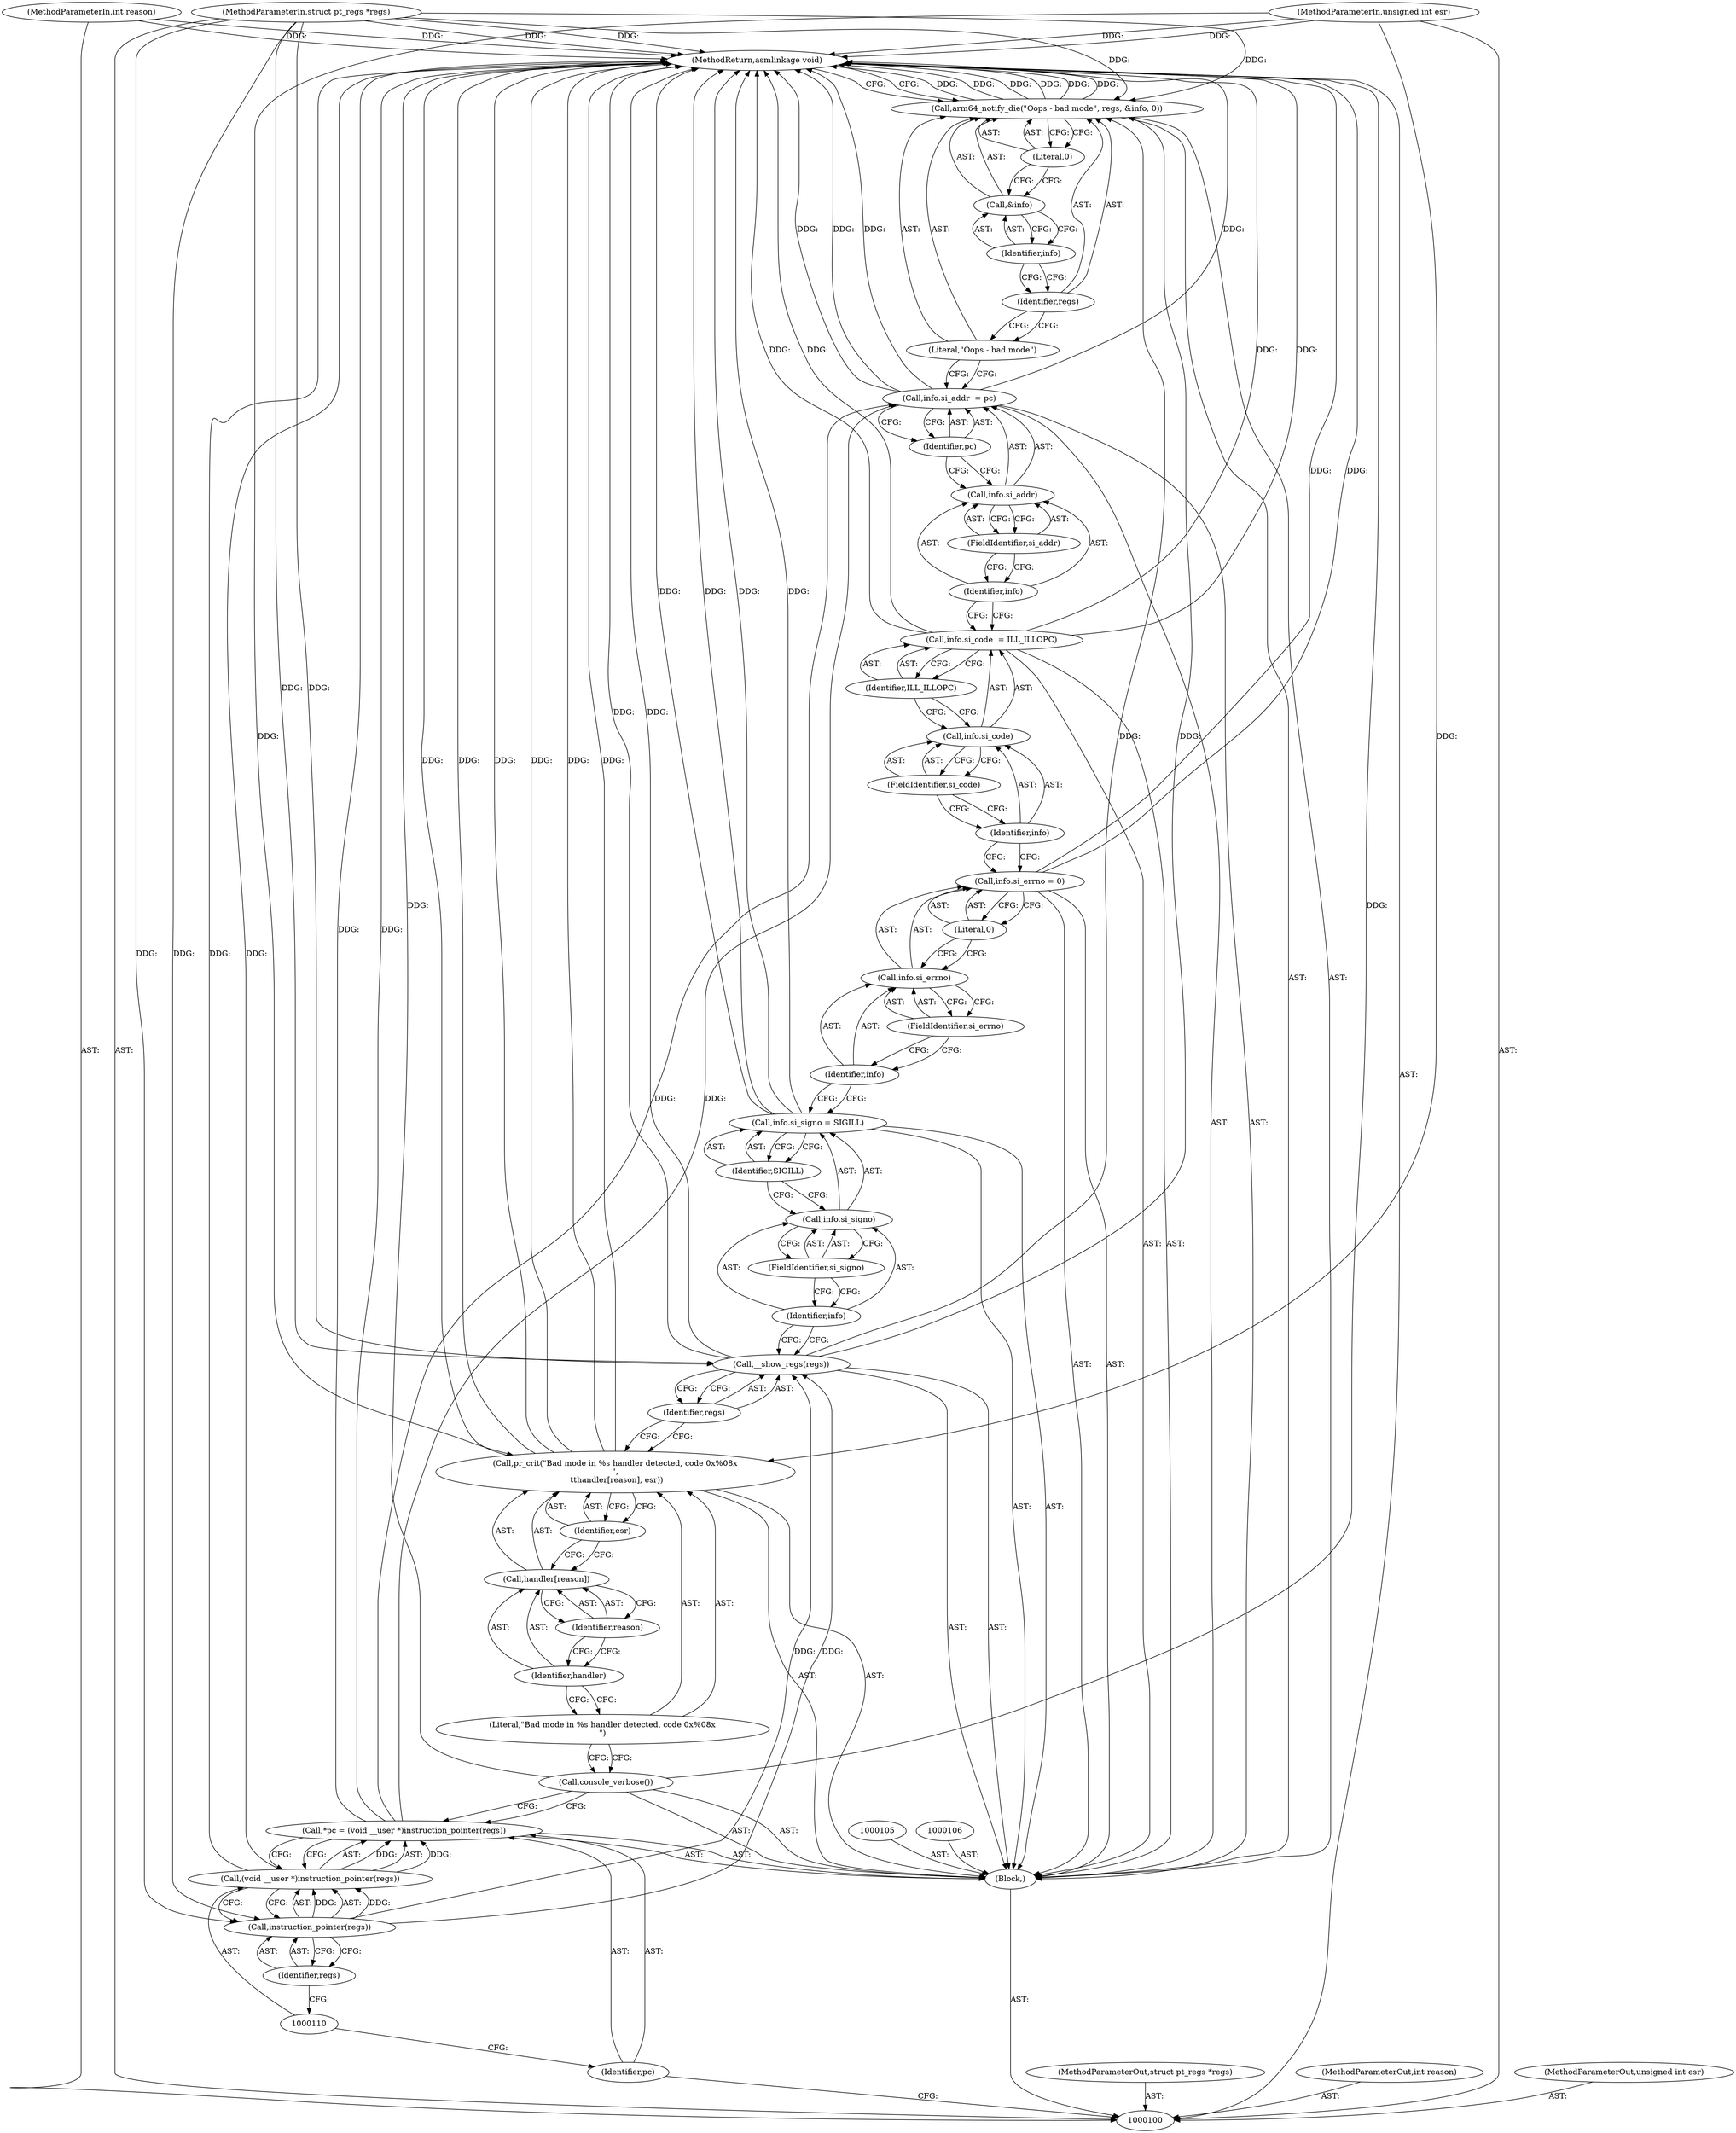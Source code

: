 digraph "0_linux_9955ac47f4ba1c95ecb6092aeaefb40a22e99268" {
"1000148" [label="(MethodReturn,asmlinkage void)"];
"1000101" [label="(MethodParameterIn,struct pt_regs *regs)"];
"1000207" [label="(MethodParameterOut,struct pt_regs *regs)"];
"1000102" [label="(MethodParameterIn,int reason)"];
"1000208" [label="(MethodParameterOut,int reason)"];
"1000103" [label="(MethodParameterIn,unsigned int esr)"];
"1000209" [label="(MethodParameterOut,unsigned int esr)"];
"1000122" [label="(Call,info.si_signo = SIGILL)"];
"1000123" [label="(Call,info.si_signo)"];
"1000124" [label="(Identifier,info)"];
"1000126" [label="(Identifier,SIGILL)"];
"1000125" [label="(FieldIdentifier,si_signo)"];
"1000127" [label="(Call,info.si_errno = 0)"];
"1000128" [label="(Call,info.si_errno)"];
"1000129" [label="(Identifier,info)"];
"1000131" [label="(Literal,0)"];
"1000130" [label="(FieldIdentifier,si_errno)"];
"1000132" [label="(Call,info.si_code  = ILL_ILLOPC)"];
"1000133" [label="(Call,info.si_code)"];
"1000134" [label="(Identifier,info)"];
"1000136" [label="(Identifier,ILL_ILLOPC)"];
"1000135" [label="(FieldIdentifier,si_code)"];
"1000137" [label="(Call,info.si_addr  = pc)"];
"1000138" [label="(Call,info.si_addr)"];
"1000139" [label="(Identifier,info)"];
"1000141" [label="(Identifier,pc)"];
"1000140" [label="(FieldIdentifier,si_addr)"];
"1000142" [label="(Call,arm64_notify_die(\"Oops - bad mode\", regs, &info, 0))"];
"1000143" [label="(Literal,\"Oops - bad mode\")"];
"1000144" [label="(Identifier,regs)"];
"1000145" [label="(Call,&info)"];
"1000146" [label="(Identifier,info)"];
"1000147" [label="(Literal,0)"];
"1000104" [label="(Block,)"];
"1000107" [label="(Call,*pc = (void __user *)instruction_pointer(regs))"];
"1000108" [label="(Identifier,pc)"];
"1000109" [label="(Call,(void __user *)instruction_pointer(regs))"];
"1000111" [label="(Call,instruction_pointer(regs))"];
"1000112" [label="(Identifier,regs)"];
"1000113" [label="(Call,console_verbose())"];
"1000115" [label="(Literal,\"Bad mode in %s handler detected, code 0x%08x\n\")"];
"1000114" [label="(Call,pr_crit(\"Bad mode in %s handler detected, code 0x%08x\n\",\n \t\thandler[reason], esr))"];
"1000118" [label="(Identifier,reason)"];
"1000119" [label="(Identifier,esr)"];
"1000116" [label="(Call,handler[reason])"];
"1000117" [label="(Identifier,handler)"];
"1000120" [label="(Call,__show_regs(regs))"];
"1000121" [label="(Identifier,regs)"];
"1000148" -> "1000100"  [label="AST: "];
"1000148" -> "1000142"  [label="CFG: "];
"1000122" -> "1000148"  [label="DDG: "];
"1000122" -> "1000148"  [label="DDG: "];
"1000142" -> "1000148"  [label="DDG: "];
"1000142" -> "1000148"  [label="DDG: "];
"1000142" -> "1000148"  [label="DDG: "];
"1000114" -> "1000148"  [label="DDG: "];
"1000114" -> "1000148"  [label="DDG: "];
"1000114" -> "1000148"  [label="DDG: "];
"1000137" -> "1000148"  [label="DDG: "];
"1000137" -> "1000148"  [label="DDG: "];
"1000103" -> "1000148"  [label="DDG: "];
"1000132" -> "1000148"  [label="DDG: "];
"1000132" -> "1000148"  [label="DDG: "];
"1000102" -> "1000148"  [label="DDG: "];
"1000113" -> "1000148"  [label="DDG: "];
"1000101" -> "1000148"  [label="DDG: "];
"1000120" -> "1000148"  [label="DDG: "];
"1000127" -> "1000148"  [label="DDG: "];
"1000109" -> "1000148"  [label="DDG: "];
"1000107" -> "1000148"  [label="DDG: "];
"1000101" -> "1000100"  [label="AST: "];
"1000101" -> "1000148"  [label="DDG: "];
"1000101" -> "1000111"  [label="DDG: "];
"1000101" -> "1000120"  [label="DDG: "];
"1000101" -> "1000142"  [label="DDG: "];
"1000207" -> "1000100"  [label="AST: "];
"1000102" -> "1000100"  [label="AST: "];
"1000102" -> "1000148"  [label="DDG: "];
"1000208" -> "1000100"  [label="AST: "];
"1000103" -> "1000100"  [label="AST: "];
"1000103" -> "1000148"  [label="DDG: "];
"1000103" -> "1000114"  [label="DDG: "];
"1000209" -> "1000100"  [label="AST: "];
"1000122" -> "1000104"  [label="AST: "];
"1000122" -> "1000126"  [label="CFG: "];
"1000123" -> "1000122"  [label="AST: "];
"1000126" -> "1000122"  [label="AST: "];
"1000129" -> "1000122"  [label="CFG: "];
"1000122" -> "1000148"  [label="DDG: "];
"1000122" -> "1000148"  [label="DDG: "];
"1000123" -> "1000122"  [label="AST: "];
"1000123" -> "1000125"  [label="CFG: "];
"1000124" -> "1000123"  [label="AST: "];
"1000125" -> "1000123"  [label="AST: "];
"1000126" -> "1000123"  [label="CFG: "];
"1000124" -> "1000123"  [label="AST: "];
"1000124" -> "1000120"  [label="CFG: "];
"1000125" -> "1000124"  [label="CFG: "];
"1000126" -> "1000122"  [label="AST: "];
"1000126" -> "1000123"  [label="CFG: "];
"1000122" -> "1000126"  [label="CFG: "];
"1000125" -> "1000123"  [label="AST: "];
"1000125" -> "1000124"  [label="CFG: "];
"1000123" -> "1000125"  [label="CFG: "];
"1000127" -> "1000104"  [label="AST: "];
"1000127" -> "1000131"  [label="CFG: "];
"1000128" -> "1000127"  [label="AST: "];
"1000131" -> "1000127"  [label="AST: "];
"1000134" -> "1000127"  [label="CFG: "];
"1000127" -> "1000148"  [label="DDG: "];
"1000128" -> "1000127"  [label="AST: "];
"1000128" -> "1000130"  [label="CFG: "];
"1000129" -> "1000128"  [label="AST: "];
"1000130" -> "1000128"  [label="AST: "];
"1000131" -> "1000128"  [label="CFG: "];
"1000129" -> "1000128"  [label="AST: "];
"1000129" -> "1000122"  [label="CFG: "];
"1000130" -> "1000129"  [label="CFG: "];
"1000131" -> "1000127"  [label="AST: "];
"1000131" -> "1000128"  [label="CFG: "];
"1000127" -> "1000131"  [label="CFG: "];
"1000130" -> "1000128"  [label="AST: "];
"1000130" -> "1000129"  [label="CFG: "];
"1000128" -> "1000130"  [label="CFG: "];
"1000132" -> "1000104"  [label="AST: "];
"1000132" -> "1000136"  [label="CFG: "];
"1000133" -> "1000132"  [label="AST: "];
"1000136" -> "1000132"  [label="AST: "];
"1000139" -> "1000132"  [label="CFG: "];
"1000132" -> "1000148"  [label="DDG: "];
"1000132" -> "1000148"  [label="DDG: "];
"1000133" -> "1000132"  [label="AST: "];
"1000133" -> "1000135"  [label="CFG: "];
"1000134" -> "1000133"  [label="AST: "];
"1000135" -> "1000133"  [label="AST: "];
"1000136" -> "1000133"  [label="CFG: "];
"1000134" -> "1000133"  [label="AST: "];
"1000134" -> "1000127"  [label="CFG: "];
"1000135" -> "1000134"  [label="CFG: "];
"1000136" -> "1000132"  [label="AST: "];
"1000136" -> "1000133"  [label="CFG: "];
"1000132" -> "1000136"  [label="CFG: "];
"1000135" -> "1000133"  [label="AST: "];
"1000135" -> "1000134"  [label="CFG: "];
"1000133" -> "1000135"  [label="CFG: "];
"1000137" -> "1000104"  [label="AST: "];
"1000137" -> "1000141"  [label="CFG: "];
"1000138" -> "1000137"  [label="AST: "];
"1000141" -> "1000137"  [label="AST: "];
"1000143" -> "1000137"  [label="CFG: "];
"1000137" -> "1000148"  [label="DDG: "];
"1000137" -> "1000148"  [label="DDG: "];
"1000107" -> "1000137"  [label="DDG: "];
"1000138" -> "1000137"  [label="AST: "];
"1000138" -> "1000140"  [label="CFG: "];
"1000139" -> "1000138"  [label="AST: "];
"1000140" -> "1000138"  [label="AST: "];
"1000141" -> "1000138"  [label="CFG: "];
"1000139" -> "1000138"  [label="AST: "];
"1000139" -> "1000132"  [label="CFG: "];
"1000140" -> "1000139"  [label="CFG: "];
"1000141" -> "1000137"  [label="AST: "];
"1000141" -> "1000138"  [label="CFG: "];
"1000137" -> "1000141"  [label="CFG: "];
"1000140" -> "1000138"  [label="AST: "];
"1000140" -> "1000139"  [label="CFG: "];
"1000138" -> "1000140"  [label="CFG: "];
"1000142" -> "1000104"  [label="AST: "];
"1000142" -> "1000147"  [label="CFG: "];
"1000143" -> "1000142"  [label="AST: "];
"1000144" -> "1000142"  [label="AST: "];
"1000145" -> "1000142"  [label="AST: "];
"1000147" -> "1000142"  [label="AST: "];
"1000148" -> "1000142"  [label="CFG: "];
"1000142" -> "1000148"  [label="DDG: "];
"1000142" -> "1000148"  [label="DDG: "];
"1000142" -> "1000148"  [label="DDG: "];
"1000120" -> "1000142"  [label="DDG: "];
"1000101" -> "1000142"  [label="DDG: "];
"1000143" -> "1000142"  [label="AST: "];
"1000143" -> "1000137"  [label="CFG: "];
"1000144" -> "1000143"  [label="CFG: "];
"1000144" -> "1000142"  [label="AST: "];
"1000144" -> "1000143"  [label="CFG: "];
"1000146" -> "1000144"  [label="CFG: "];
"1000145" -> "1000142"  [label="AST: "];
"1000145" -> "1000146"  [label="CFG: "];
"1000146" -> "1000145"  [label="AST: "];
"1000147" -> "1000145"  [label="CFG: "];
"1000146" -> "1000145"  [label="AST: "];
"1000146" -> "1000144"  [label="CFG: "];
"1000145" -> "1000146"  [label="CFG: "];
"1000147" -> "1000142"  [label="AST: "];
"1000147" -> "1000145"  [label="CFG: "];
"1000142" -> "1000147"  [label="CFG: "];
"1000104" -> "1000100"  [label="AST: "];
"1000105" -> "1000104"  [label="AST: "];
"1000106" -> "1000104"  [label="AST: "];
"1000107" -> "1000104"  [label="AST: "];
"1000113" -> "1000104"  [label="AST: "];
"1000114" -> "1000104"  [label="AST: "];
"1000120" -> "1000104"  [label="AST: "];
"1000122" -> "1000104"  [label="AST: "];
"1000127" -> "1000104"  [label="AST: "];
"1000132" -> "1000104"  [label="AST: "];
"1000137" -> "1000104"  [label="AST: "];
"1000142" -> "1000104"  [label="AST: "];
"1000107" -> "1000104"  [label="AST: "];
"1000107" -> "1000109"  [label="CFG: "];
"1000108" -> "1000107"  [label="AST: "];
"1000109" -> "1000107"  [label="AST: "];
"1000113" -> "1000107"  [label="CFG: "];
"1000107" -> "1000148"  [label="DDG: "];
"1000109" -> "1000107"  [label="DDG: "];
"1000107" -> "1000137"  [label="DDG: "];
"1000108" -> "1000107"  [label="AST: "];
"1000108" -> "1000100"  [label="CFG: "];
"1000110" -> "1000108"  [label="CFG: "];
"1000109" -> "1000107"  [label="AST: "];
"1000109" -> "1000111"  [label="CFG: "];
"1000110" -> "1000109"  [label="AST: "];
"1000111" -> "1000109"  [label="AST: "];
"1000107" -> "1000109"  [label="CFG: "];
"1000109" -> "1000148"  [label="DDG: "];
"1000109" -> "1000107"  [label="DDG: "];
"1000111" -> "1000109"  [label="DDG: "];
"1000111" -> "1000109"  [label="AST: "];
"1000111" -> "1000112"  [label="CFG: "];
"1000112" -> "1000111"  [label="AST: "];
"1000109" -> "1000111"  [label="CFG: "];
"1000111" -> "1000109"  [label="DDG: "];
"1000101" -> "1000111"  [label="DDG: "];
"1000111" -> "1000120"  [label="DDG: "];
"1000112" -> "1000111"  [label="AST: "];
"1000112" -> "1000110"  [label="CFG: "];
"1000111" -> "1000112"  [label="CFG: "];
"1000113" -> "1000104"  [label="AST: "];
"1000113" -> "1000107"  [label="CFG: "];
"1000115" -> "1000113"  [label="CFG: "];
"1000113" -> "1000148"  [label="DDG: "];
"1000115" -> "1000114"  [label="AST: "];
"1000115" -> "1000113"  [label="CFG: "];
"1000117" -> "1000115"  [label="CFG: "];
"1000114" -> "1000104"  [label="AST: "];
"1000114" -> "1000119"  [label="CFG: "];
"1000115" -> "1000114"  [label="AST: "];
"1000116" -> "1000114"  [label="AST: "];
"1000119" -> "1000114"  [label="AST: "];
"1000121" -> "1000114"  [label="CFG: "];
"1000114" -> "1000148"  [label="DDG: "];
"1000114" -> "1000148"  [label="DDG: "];
"1000114" -> "1000148"  [label="DDG: "];
"1000103" -> "1000114"  [label="DDG: "];
"1000118" -> "1000116"  [label="AST: "];
"1000118" -> "1000117"  [label="CFG: "];
"1000116" -> "1000118"  [label="CFG: "];
"1000119" -> "1000114"  [label="AST: "];
"1000119" -> "1000116"  [label="CFG: "];
"1000114" -> "1000119"  [label="CFG: "];
"1000116" -> "1000114"  [label="AST: "];
"1000116" -> "1000118"  [label="CFG: "];
"1000117" -> "1000116"  [label="AST: "];
"1000118" -> "1000116"  [label="AST: "];
"1000119" -> "1000116"  [label="CFG: "];
"1000117" -> "1000116"  [label="AST: "];
"1000117" -> "1000115"  [label="CFG: "];
"1000118" -> "1000117"  [label="CFG: "];
"1000120" -> "1000104"  [label="AST: "];
"1000120" -> "1000121"  [label="CFG: "];
"1000121" -> "1000120"  [label="AST: "];
"1000124" -> "1000120"  [label="CFG: "];
"1000120" -> "1000148"  [label="DDG: "];
"1000111" -> "1000120"  [label="DDG: "];
"1000101" -> "1000120"  [label="DDG: "];
"1000120" -> "1000142"  [label="DDG: "];
"1000121" -> "1000120"  [label="AST: "];
"1000121" -> "1000114"  [label="CFG: "];
"1000120" -> "1000121"  [label="CFG: "];
}
